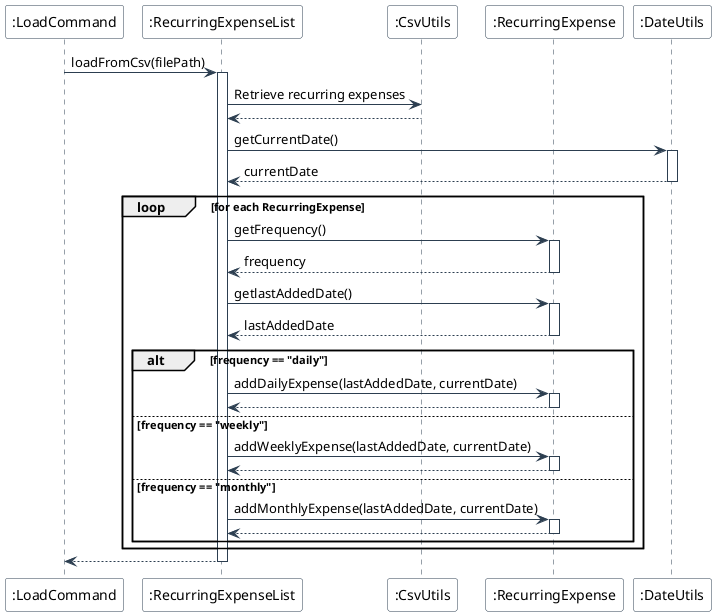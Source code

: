 @startuml
skinparam backgroundColor #FFFFFF
skinparam sequence {
    ArrowColor #2C3E50
    LifeLineBorderColor #2C3E50
    ParticipantBorderColor #2C3E50
    ParticipantBackgroundColor #FFFFFF
}

participant ":LoadCommand" as LC
participant ":RecurringExpenseList" as REL
participant ":CsvUtils" as CSV
participant ":RecurringExpense" as RE
participant ":DateUtils" as DU

LC -> REL: loadFromCsv(filePath)
activate REL

REL -> CSV: Retrieve recurring expenses
CSV --> REL

REL -> DU: getCurrentDate()
activate DU
DU --> REL: currentDate
deactivate DU

loop for each RecurringExpense
    REL -> RE: getFrequency()
    activate RE
    RE --> REL: frequency
    deactivate RE
    
    REL -> RE: getlastAddedDate()
    activate RE
    RE --> REL: lastAddedDate
    deactivate RE
    
    alt frequency == "daily"
        REL -> RE: addDailyExpense(lastAddedDate, currentDate)
        activate RE
        RE --> REL
        deactivate RE
    else frequency == "weekly"
        REL -> RE: addWeeklyExpense(lastAddedDate, currentDate)
        activate RE
        RE --> REL
        deactivate RE
    else frequency == "monthly"
        REL -> RE: addMonthlyExpense(lastAddedDate, currentDate)
        activate RE
        RE --> REL
        deactivate RE
    end
end

REL --> LC
deactivate REL
@enduml
